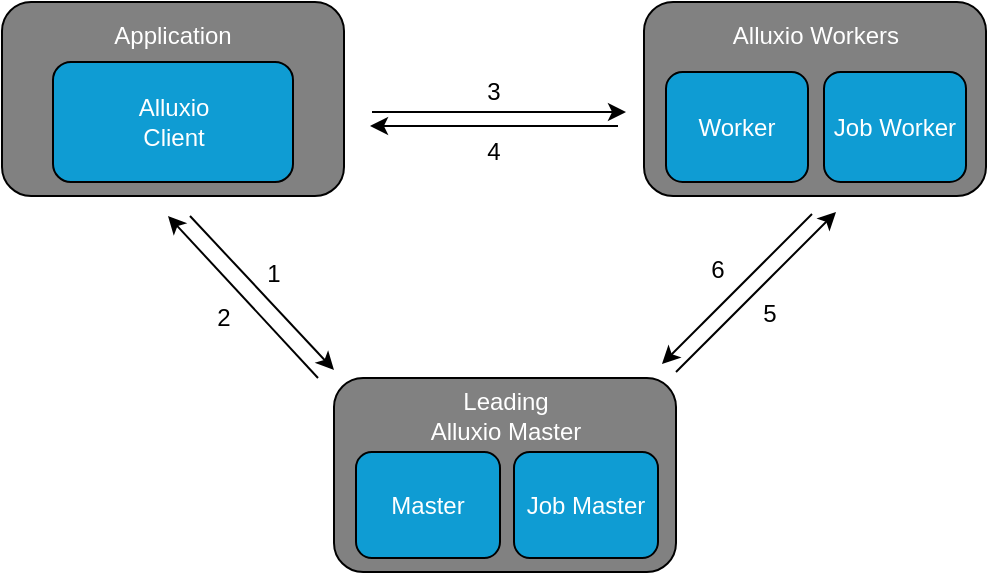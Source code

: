 <mxfile version="20.2.8" type="github"><diagram id="R8gfX2kJp3bUNgBtq2-Y" name="第 1 页"><mxGraphModel dx="1177" dy="802" grid="0" gridSize="10" guides="1" tooltips="1" connect="1" arrows="1" fold="1" page="1" pageScale="1" pageWidth="827" pageHeight="1169" math="0" shadow="0"><root><mxCell id="0"/><mxCell id="1" parent="0"/><mxCell id="f_0assqTDU02tBPkIdf6-1" value="" style="rounded=1;whiteSpace=wrap;html=1;fillColor=#818181;" parent="1" vertex="1"><mxGeometry x="160" y="217" width="171" height="97" as="geometry"/></mxCell><mxCell id="f_0assqTDU02tBPkIdf6-2" value="" style="rounded=1;whiteSpace=wrap;html=1;fillColor=#818181;" parent="1" vertex="1"><mxGeometry x="326" y="405" width="171" height="97" as="geometry"/></mxCell><mxCell id="f_0assqTDU02tBPkIdf6-3" value="" style="rounded=1;whiteSpace=wrap;html=1;fillColor=#818181;" parent="1" vertex="1"><mxGeometry x="481" y="217" width="171" height="97" as="geometry"/></mxCell><mxCell id="f_0assqTDU02tBPkIdf6-4" value="" style="endArrow=classic;html=1;rounded=0;" parent="1" edge="1"><mxGeometry width="50" height="50" relative="1" as="geometry"><mxPoint x="345" y="272" as="sourcePoint"/><mxPoint x="472" y="272" as="targetPoint"/></mxGeometry></mxCell><mxCell id="f_0assqTDU02tBPkIdf6-5" value="" style="endArrow=classic;html=1;rounded=0;" parent="1" edge="1"><mxGeometry width="50" height="50" relative="1" as="geometry"><mxPoint x="468" y="279" as="sourcePoint"/><mxPoint x="344" y="279" as="targetPoint"/></mxGeometry></mxCell><mxCell id="f_0assqTDU02tBPkIdf6-6" value="" style="rounded=1;whiteSpace=wrap;html=1;fillColor=#0f9cd3;" parent="1" vertex="1"><mxGeometry x="185.5" y="247" width="120" height="60" as="geometry"/></mxCell><mxCell id="f_0assqTDU02tBPkIdf6-7" value="Worker" style="rounded=1;whiteSpace=wrap;html=1;fillColor=#0F9CD3;fontColor=#FFFFFF;" parent="1" vertex="1"><mxGeometry x="492" y="252" width="71" height="55" as="geometry"/></mxCell><mxCell id="f_0assqTDU02tBPkIdf6-8" value="Job Worker" style="rounded=1;whiteSpace=wrap;html=1;fillColor=#0F9CD3;fontColor=#FFFFFF;" parent="1" vertex="1"><mxGeometry x="571" y="252" width="71" height="55" as="geometry"/></mxCell><mxCell id="f_0assqTDU02tBPkIdf6-10" value="&lt;font color=&quot;#ffffff&quot;&gt;Job Master&lt;/font&gt;" style="rounded=1;whiteSpace=wrap;html=1;fillColor=#0F9CD3;" parent="1" vertex="1"><mxGeometry x="416" y="442" width="72" height="53" as="geometry"/></mxCell><mxCell id="f_0assqTDU02tBPkIdf6-11" value="&lt;font color=&quot;#ffffff&quot;&gt;Master&lt;/font&gt;" style="rounded=1;whiteSpace=wrap;html=1;fillColor=#0F9CD3;" parent="1" vertex="1"><mxGeometry x="337" y="442" width="72" height="53" as="geometry"/></mxCell><mxCell id="f_0assqTDU02tBPkIdf6-12" value="Application" style="text;html=1;align=center;verticalAlign=middle;whiteSpace=wrap;rounded=0;fontColor=#FFFFFF;" parent="1" vertex="1"><mxGeometry x="207.25" y="221" width="76.5" height="26" as="geometry"/></mxCell><mxCell id="f_0assqTDU02tBPkIdf6-13" value="Alluxio Client" style="text;html=1;strokeColor=none;fillColor=none;align=center;verticalAlign=middle;whiteSpace=wrap;rounded=0;fontColor=#FFFFFF;" parent="1" vertex="1"><mxGeometry x="216" y="262" width="60" height="30" as="geometry"/></mxCell><mxCell id="f_0assqTDU02tBPkIdf6-14" value="Alluxio Workers" style="text;html=1;strokeColor=none;fillColor=none;align=center;verticalAlign=middle;whiteSpace=wrap;rounded=0;fontColor=#FFFFFF;" parent="1" vertex="1"><mxGeometry x="519.5" y="219" width="94" height="30" as="geometry"/></mxCell><mxCell id="fbc64Sp-DXA3yJUkZxlY-1" value="Leading Alluxio Master" style="text;html=1;strokeColor=none;fillColor=none;align=center;verticalAlign=middle;whiteSpace=wrap;rounded=0;fontColor=#FFFFFF;" parent="1" vertex="1"><mxGeometry x="370.75" y="409" width="81.5" height="30" as="geometry"/></mxCell><mxCell id="fbc64Sp-DXA3yJUkZxlY-2" value="" style="endArrow=classic;html=1;rounded=0;" parent="1" edge="1"><mxGeometry width="50" height="50" relative="1" as="geometry"><mxPoint x="318" y="405" as="sourcePoint"/><mxPoint x="243" y="324" as="targetPoint"/></mxGeometry></mxCell><mxCell id="fbc64Sp-DXA3yJUkZxlY-3" value="" style="endArrow=classic;html=1;rounded=0;" parent="1" edge="1"><mxGeometry width="50" height="50" relative="1" as="geometry"><mxPoint x="254" y="324" as="sourcePoint"/><mxPoint x="326" y="401" as="targetPoint"/></mxGeometry></mxCell><mxCell id="fbc64Sp-DXA3yJUkZxlY-5" value="2" style="text;html=1;strokeColor=none;fillColor=none;align=center;verticalAlign=middle;whiteSpace=wrap;rounded=0;fontColor=#000000;" parent="1" vertex="1"><mxGeometry x="240.5" y="360" width="60" height="30" as="geometry"/></mxCell><mxCell id="fbc64Sp-DXA3yJUkZxlY-6" value="1" style="text;html=1;strokeColor=none;fillColor=none;align=center;verticalAlign=middle;whiteSpace=wrap;rounded=0;fontColor=#000000;" parent="1" vertex="1"><mxGeometry x="266" y="338" width="60" height="30" as="geometry"/></mxCell><mxCell id="fbc64Sp-DXA3yJUkZxlY-7" value="3" style="text;html=1;strokeColor=none;fillColor=none;align=center;verticalAlign=middle;whiteSpace=wrap;rounded=0;fontColor=#000000;" parent="1" vertex="1"><mxGeometry x="376" y="247" width="60" height="30" as="geometry"/></mxCell><mxCell id="fbc64Sp-DXA3yJUkZxlY-8" value="4" style="text;html=1;strokeColor=none;fillColor=none;align=center;verticalAlign=middle;whiteSpace=wrap;rounded=0;fontColor=#000000;" parent="1" vertex="1"><mxGeometry x="376" y="277" width="60" height="30" as="geometry"/></mxCell><mxCell id="IRXazmFKwiQnoj0XAraA-1" value="" style="endArrow=classic;html=1;rounded=0;" parent="1" edge="1"><mxGeometry width="50" height="50" relative="1" as="geometry"><mxPoint x="497" y="402" as="sourcePoint"/><mxPoint x="577" y="322" as="targetPoint"/></mxGeometry></mxCell><mxCell id="IRXazmFKwiQnoj0XAraA-2" value="" style="endArrow=classic;html=1;rounded=0;" parent="1" edge="1"><mxGeometry width="50" height="50" relative="1" as="geometry"><mxPoint x="565" y="323" as="sourcePoint"/><mxPoint x="490" y="398" as="targetPoint"/></mxGeometry></mxCell><mxCell id="IRXazmFKwiQnoj0XAraA-3" value="5" style="text;html=1;strokeColor=none;fillColor=none;align=center;verticalAlign=middle;whiteSpace=wrap;rounded=0;" parent="1" vertex="1"><mxGeometry x="514" y="358" width="60" height="30" as="geometry"/></mxCell><mxCell id="IRXazmFKwiQnoj0XAraA-4" value="6" style="text;html=1;strokeColor=none;fillColor=none;align=center;verticalAlign=middle;whiteSpace=wrap;rounded=0;" parent="1" vertex="1"><mxGeometry x="488" y="336" width="60" height="30" as="geometry"/></mxCell></root></mxGraphModel></diagram></mxfile>
